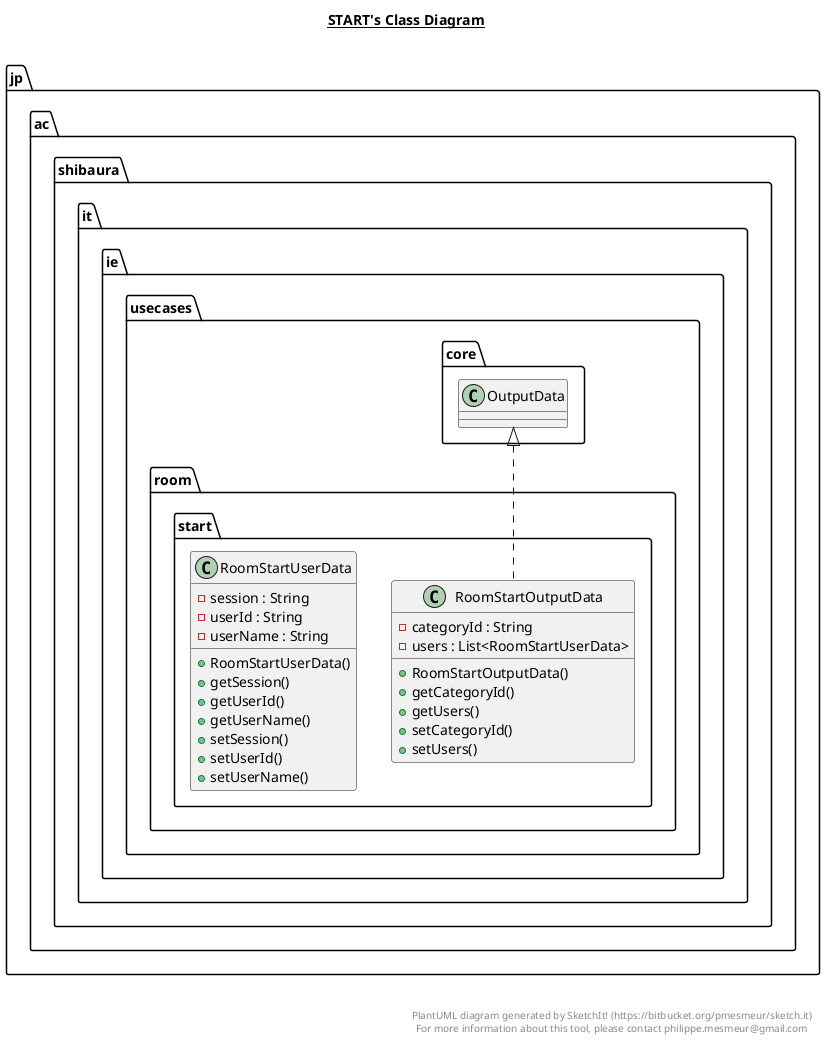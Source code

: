 @startuml

title __START's Class Diagram__\n

  namespace jp.ac.shibaura.it.ie {
    namespace usecases.room.start {
      class jp.ac.shibaura.it.ie.usecases.room.start.RoomStartOutputData {
          - categoryId : String
          - users : List<RoomStartUserData>
          + RoomStartOutputData()
          + getCategoryId()
          + getUsers()
          + setCategoryId()
          + setUsers()
      }
    }
  }
  

  namespace jp.ac.shibaura.it.ie {
    namespace usecases.room.start {
      class jp.ac.shibaura.it.ie.usecases.room.start.RoomStartUserData {
          - session : String
          - userId : String
          - userName : String
          + RoomStartUserData()
          + getSession()
          + getUserId()
          + getUserName()
          + setSession()
          + setUserId()
          + setUserName()
      }
    }
  }
  

  jp.ac.shibaura.it.ie.usecases.room.start.RoomStartOutputData .up.|> jp.ac.shibaura.it.ie.usecases.core.OutputData


right footer


PlantUML diagram generated by SketchIt! (https://bitbucket.org/pmesmeur/sketch.it)
For more information about this tool, please contact philippe.mesmeur@gmail.com
endfooter

@enduml
